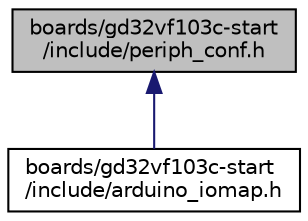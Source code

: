 digraph "boards/gd32vf103c-start/include/periph_conf.h"
{
 // LATEX_PDF_SIZE
  edge [fontname="Helvetica",fontsize="10",labelfontname="Helvetica",labelfontsize="10"];
  node [fontname="Helvetica",fontsize="10",shape=record];
  Node1 [label="boards/gd32vf103c-start\l/include/periph_conf.h",height=0.2,width=0.4,color="black", fillcolor="grey75", style="filled", fontcolor="black",tooltip="Board specific definitions for the GD32VF103C-START board."];
  Node1 -> Node2 [dir="back",color="midnightblue",fontsize="10",style="solid",fontname="Helvetica"];
  Node2 [label="boards/gd32vf103c-start\l/include/arduino_iomap.h",height=0.2,width=0.4,color="black", fillcolor="white", style="filled",URL="$gd32vf103c-start_2include_2arduino__iomap_8h.html",tooltip="Mapping from MCU pins to Arduino pins."];
}
